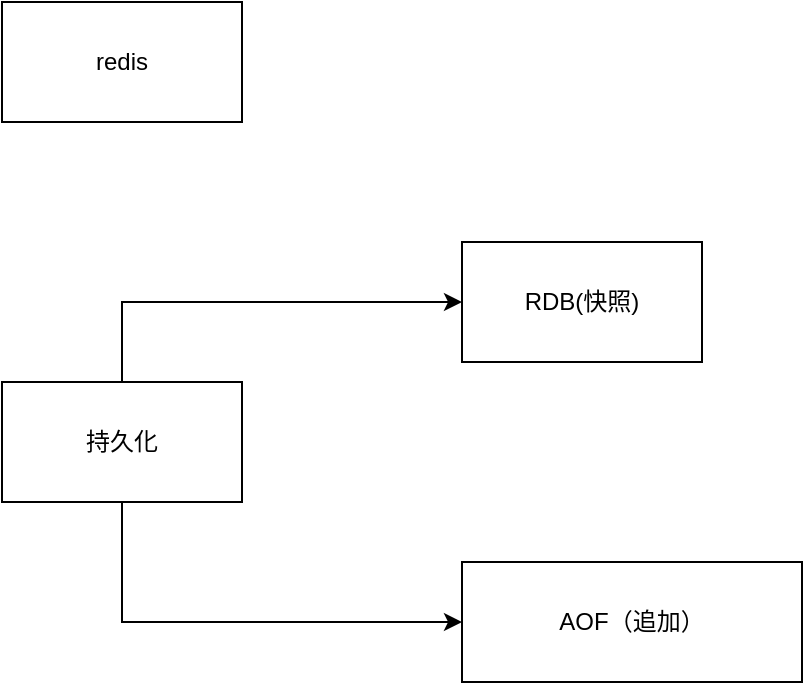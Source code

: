 <mxfile version="21.3.5" type="github">
  <diagram name="第 1 页" id="v-2JSMdyngTYuYpMT9vz">
    <mxGraphModel dx="1434" dy="700" grid="1" gridSize="10" guides="1" tooltips="1" connect="1" arrows="1" fold="1" page="1" pageScale="1" pageWidth="3300" pageHeight="4681" math="0" shadow="0">
      <root>
        <mxCell id="0" />
        <mxCell id="1" parent="0" />
        <mxCell id="zS8hD_QvRWILzeprvR_h-3" value="" style="group" vertex="1" connectable="0" parent="1">
          <mxGeometry x="180" y="130" width="120" height="60" as="geometry" />
        </mxCell>
        <mxCell id="zS8hD_QvRWILzeprvR_h-1" value="" style="rounded=0;whiteSpace=wrap;html=1;" vertex="1" parent="zS8hD_QvRWILzeprvR_h-3">
          <mxGeometry width="120" height="60" as="geometry" />
        </mxCell>
        <mxCell id="zS8hD_QvRWILzeprvR_h-2" value="redis" style="text;html=1;strokeColor=none;fillColor=none;align=center;verticalAlign=middle;whiteSpace=wrap;rounded=0;" vertex="1" parent="zS8hD_QvRWILzeprvR_h-3">
          <mxGeometry x="30" y="15" width="60" height="30" as="geometry" />
        </mxCell>
        <mxCell id="zS8hD_QvRWILzeprvR_h-5" value="" style="group" vertex="1" connectable="0" parent="1">
          <mxGeometry x="180" y="320" width="120" height="60" as="geometry" />
        </mxCell>
        <mxCell id="zS8hD_QvRWILzeprvR_h-6" value="" style="rounded=0;whiteSpace=wrap;html=1;" vertex="1" parent="zS8hD_QvRWILzeprvR_h-5">
          <mxGeometry width="120" height="60" as="geometry" />
        </mxCell>
        <mxCell id="zS8hD_QvRWILzeprvR_h-7" value="持久化" style="text;html=1;strokeColor=none;fillColor=none;align=center;verticalAlign=middle;whiteSpace=wrap;rounded=0;" vertex="1" parent="zS8hD_QvRWILzeprvR_h-5">
          <mxGeometry x="30" y="15" width="60" height="30" as="geometry" />
        </mxCell>
        <mxCell id="zS8hD_QvRWILzeprvR_h-8" value="" style="group" vertex="1" connectable="0" parent="1">
          <mxGeometry x="410" y="410" width="170" height="60" as="geometry" />
        </mxCell>
        <mxCell id="zS8hD_QvRWILzeprvR_h-9" value="" style="rounded=0;whiteSpace=wrap;html=1;" vertex="1" parent="zS8hD_QvRWILzeprvR_h-8">
          <mxGeometry width="170" height="60" as="geometry" />
        </mxCell>
        <mxCell id="zS8hD_QvRWILzeprvR_h-10" value="AOF（追加）" style="text;html=1;strokeColor=none;fillColor=none;align=center;verticalAlign=middle;whiteSpace=wrap;rounded=0;" vertex="1" parent="zS8hD_QvRWILzeprvR_h-8">
          <mxGeometry x="30" y="15" width="110" height="30" as="geometry" />
        </mxCell>
        <mxCell id="zS8hD_QvRWILzeprvR_h-11" value="" style="group" vertex="1" connectable="0" parent="1">
          <mxGeometry x="410" y="250" width="120" height="60" as="geometry" />
        </mxCell>
        <mxCell id="zS8hD_QvRWILzeprvR_h-12" value="" style="rounded=0;whiteSpace=wrap;html=1;" vertex="1" parent="zS8hD_QvRWILzeprvR_h-11">
          <mxGeometry width="120" height="60" as="geometry" />
        </mxCell>
        <mxCell id="zS8hD_QvRWILzeprvR_h-13" value="RDB(快照)" style="text;html=1;strokeColor=none;fillColor=none;align=center;verticalAlign=middle;whiteSpace=wrap;rounded=0;" vertex="1" parent="zS8hD_QvRWILzeprvR_h-11">
          <mxGeometry x="30" y="15" width="60" height="30" as="geometry" />
        </mxCell>
        <mxCell id="zS8hD_QvRWILzeprvR_h-14" style="edgeStyle=orthogonalEdgeStyle;rounded=0;orthogonalLoop=1;jettySize=auto;html=1;exitX=0.5;exitY=0;exitDx=0;exitDy=0;entryX=0;entryY=0.5;entryDx=0;entryDy=0;" edge="1" parent="1" source="zS8hD_QvRWILzeprvR_h-6" target="zS8hD_QvRWILzeprvR_h-12">
          <mxGeometry relative="1" as="geometry" />
        </mxCell>
        <mxCell id="zS8hD_QvRWILzeprvR_h-15" style="edgeStyle=orthogonalEdgeStyle;rounded=0;orthogonalLoop=1;jettySize=auto;html=1;exitX=0.5;exitY=1;exitDx=0;exitDy=0;entryX=0;entryY=0.5;entryDx=0;entryDy=0;" edge="1" parent="1" source="zS8hD_QvRWILzeprvR_h-6" target="zS8hD_QvRWILzeprvR_h-9">
          <mxGeometry relative="1" as="geometry" />
        </mxCell>
      </root>
    </mxGraphModel>
  </diagram>
</mxfile>

